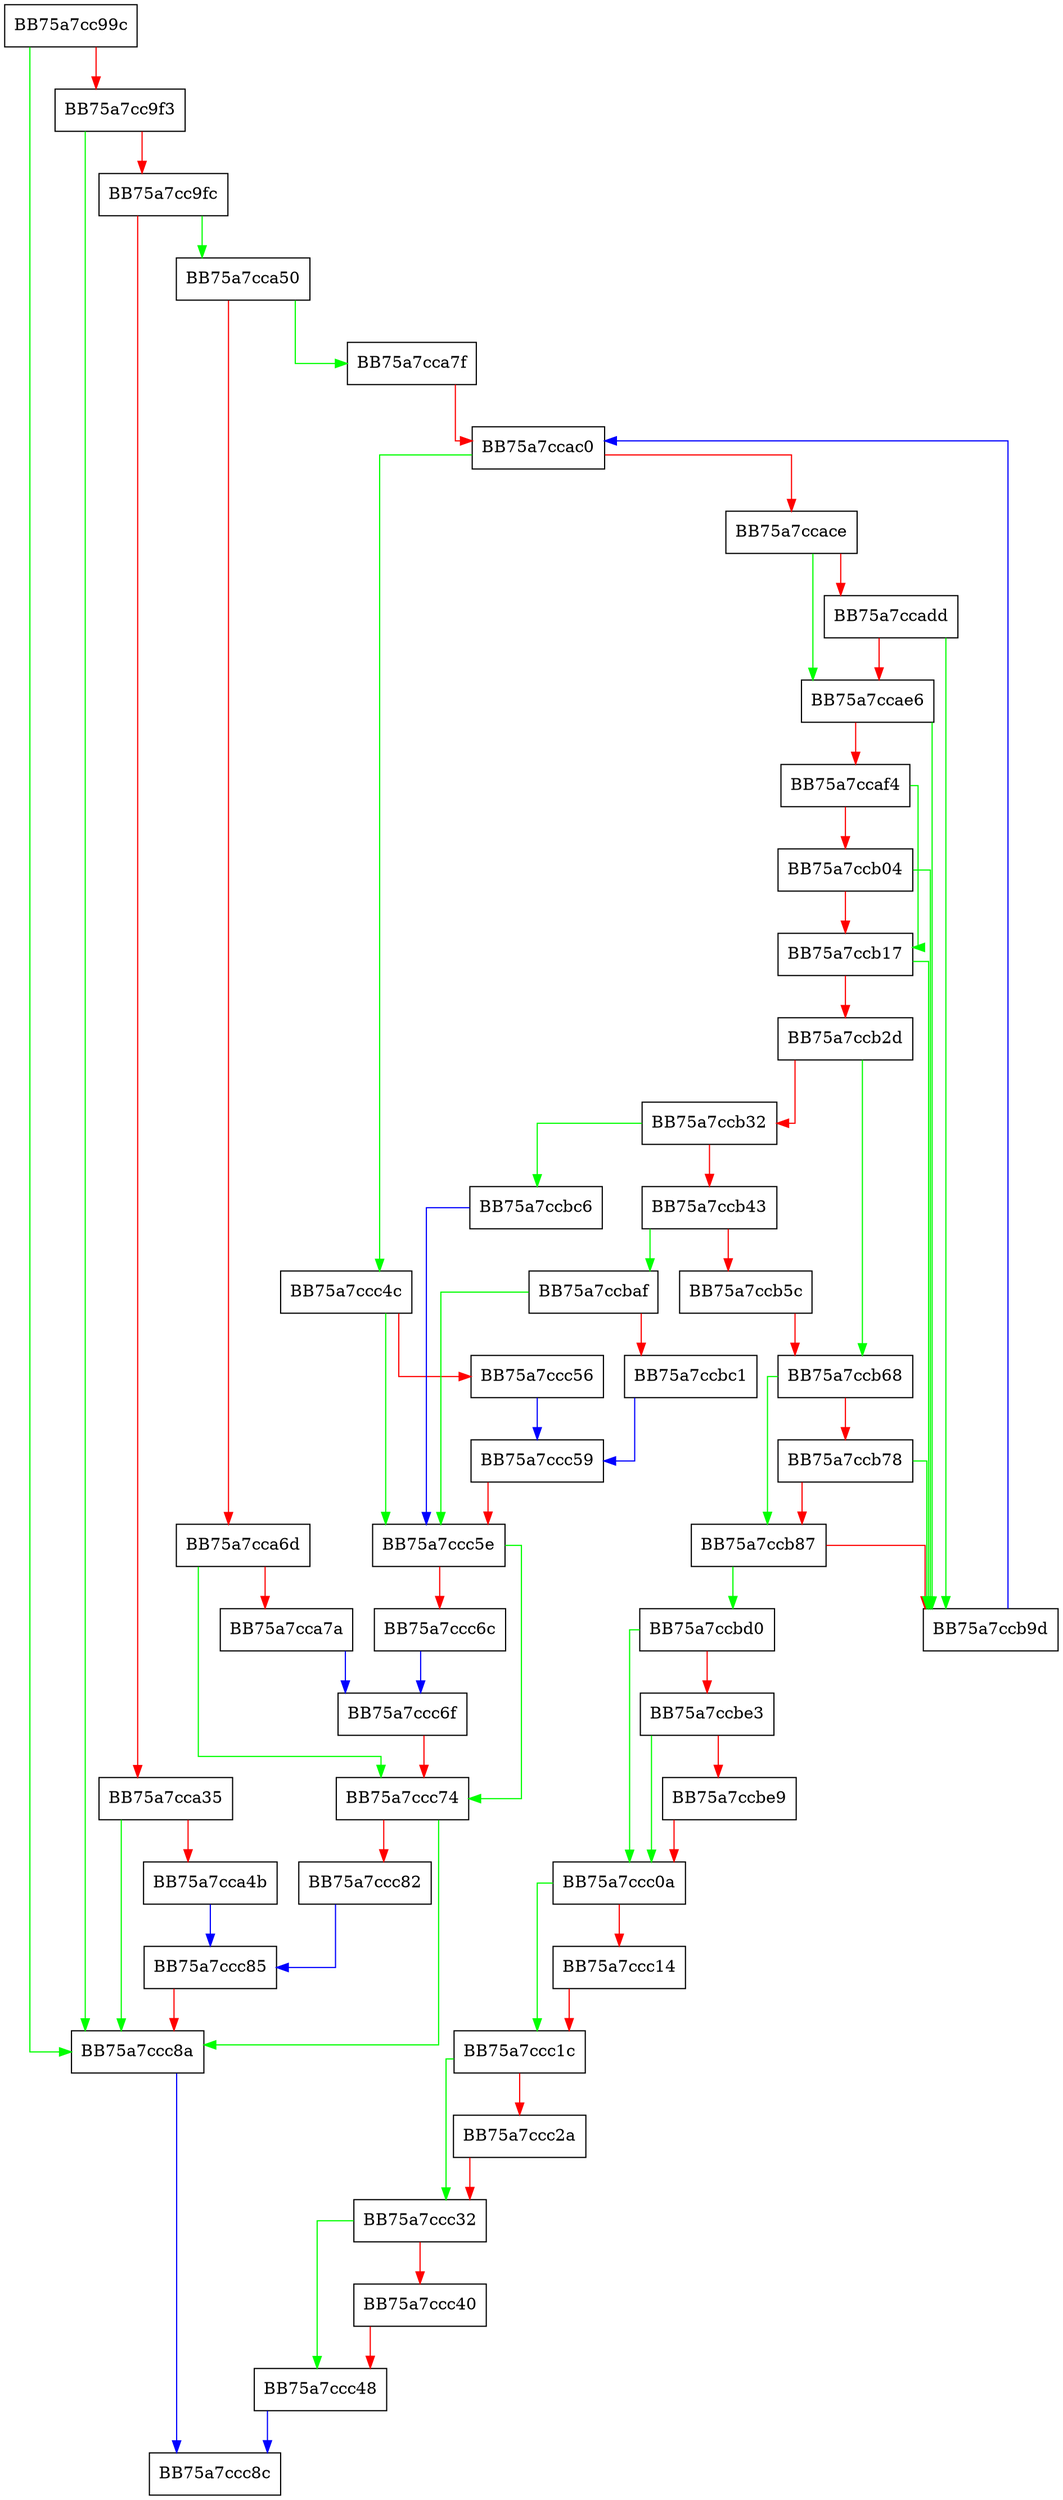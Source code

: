 digraph ShouldUnskipPath {
  node [shape="box"];
  graph [splines=ortho];
  BB75a7cc99c -> BB75a7ccc8a [color="green"];
  BB75a7cc99c -> BB75a7cc9f3 [color="red"];
  BB75a7cc9f3 -> BB75a7ccc8a [color="green"];
  BB75a7cc9f3 -> BB75a7cc9fc [color="red"];
  BB75a7cc9fc -> BB75a7cca50 [color="green"];
  BB75a7cc9fc -> BB75a7cca35 [color="red"];
  BB75a7cca35 -> BB75a7ccc8a [color="green"];
  BB75a7cca35 -> BB75a7cca4b [color="red"];
  BB75a7cca4b -> BB75a7ccc85 [color="blue"];
  BB75a7cca50 -> BB75a7cca7f [color="green"];
  BB75a7cca50 -> BB75a7cca6d [color="red"];
  BB75a7cca6d -> BB75a7ccc74 [color="green"];
  BB75a7cca6d -> BB75a7cca7a [color="red"];
  BB75a7cca7a -> BB75a7ccc6f [color="blue"];
  BB75a7cca7f -> BB75a7ccac0 [color="red"];
  BB75a7ccac0 -> BB75a7ccc4c [color="green"];
  BB75a7ccac0 -> BB75a7ccace [color="red"];
  BB75a7ccace -> BB75a7ccae6 [color="green"];
  BB75a7ccace -> BB75a7ccadd [color="red"];
  BB75a7ccadd -> BB75a7ccb9d [color="green"];
  BB75a7ccadd -> BB75a7ccae6 [color="red"];
  BB75a7ccae6 -> BB75a7ccb9d [color="green"];
  BB75a7ccae6 -> BB75a7ccaf4 [color="red"];
  BB75a7ccaf4 -> BB75a7ccb17 [color="green"];
  BB75a7ccaf4 -> BB75a7ccb04 [color="red"];
  BB75a7ccb04 -> BB75a7ccb9d [color="green"];
  BB75a7ccb04 -> BB75a7ccb17 [color="red"];
  BB75a7ccb17 -> BB75a7ccb9d [color="green"];
  BB75a7ccb17 -> BB75a7ccb2d [color="red"];
  BB75a7ccb2d -> BB75a7ccb68 [color="green"];
  BB75a7ccb2d -> BB75a7ccb32 [color="red"];
  BB75a7ccb32 -> BB75a7ccbc6 [color="green"];
  BB75a7ccb32 -> BB75a7ccb43 [color="red"];
  BB75a7ccb43 -> BB75a7ccbaf [color="green"];
  BB75a7ccb43 -> BB75a7ccb5c [color="red"];
  BB75a7ccb5c -> BB75a7ccb68 [color="red"];
  BB75a7ccb68 -> BB75a7ccb87 [color="green"];
  BB75a7ccb68 -> BB75a7ccb78 [color="red"];
  BB75a7ccb78 -> BB75a7ccb9d [color="green"];
  BB75a7ccb78 -> BB75a7ccb87 [color="red"];
  BB75a7ccb87 -> BB75a7ccbd0 [color="green"];
  BB75a7ccb87 -> BB75a7ccb9d [color="red"];
  BB75a7ccb9d -> BB75a7ccac0 [color="blue"];
  BB75a7ccbaf -> BB75a7ccc5e [color="green"];
  BB75a7ccbaf -> BB75a7ccbc1 [color="red"];
  BB75a7ccbc1 -> BB75a7ccc59 [color="blue"];
  BB75a7ccbc6 -> BB75a7ccc5e [color="blue"];
  BB75a7ccbd0 -> BB75a7ccc0a [color="green"];
  BB75a7ccbd0 -> BB75a7ccbe3 [color="red"];
  BB75a7ccbe3 -> BB75a7ccc0a [color="green"];
  BB75a7ccbe3 -> BB75a7ccbe9 [color="red"];
  BB75a7ccbe9 -> BB75a7ccc0a [color="red"];
  BB75a7ccc0a -> BB75a7ccc1c [color="green"];
  BB75a7ccc0a -> BB75a7ccc14 [color="red"];
  BB75a7ccc14 -> BB75a7ccc1c [color="red"];
  BB75a7ccc1c -> BB75a7ccc32 [color="green"];
  BB75a7ccc1c -> BB75a7ccc2a [color="red"];
  BB75a7ccc2a -> BB75a7ccc32 [color="red"];
  BB75a7ccc32 -> BB75a7ccc48 [color="green"];
  BB75a7ccc32 -> BB75a7ccc40 [color="red"];
  BB75a7ccc40 -> BB75a7ccc48 [color="red"];
  BB75a7ccc48 -> BB75a7ccc8c [color="blue"];
  BB75a7ccc4c -> BB75a7ccc5e [color="green"];
  BB75a7ccc4c -> BB75a7ccc56 [color="red"];
  BB75a7ccc56 -> BB75a7ccc59 [color="blue"];
  BB75a7ccc59 -> BB75a7ccc5e [color="red"];
  BB75a7ccc5e -> BB75a7ccc74 [color="green"];
  BB75a7ccc5e -> BB75a7ccc6c [color="red"];
  BB75a7ccc6c -> BB75a7ccc6f [color="blue"];
  BB75a7ccc6f -> BB75a7ccc74 [color="red"];
  BB75a7ccc74 -> BB75a7ccc8a [color="green"];
  BB75a7ccc74 -> BB75a7ccc82 [color="red"];
  BB75a7ccc82 -> BB75a7ccc85 [color="blue"];
  BB75a7ccc85 -> BB75a7ccc8a [color="red"];
  BB75a7ccc8a -> BB75a7ccc8c [color="blue"];
}